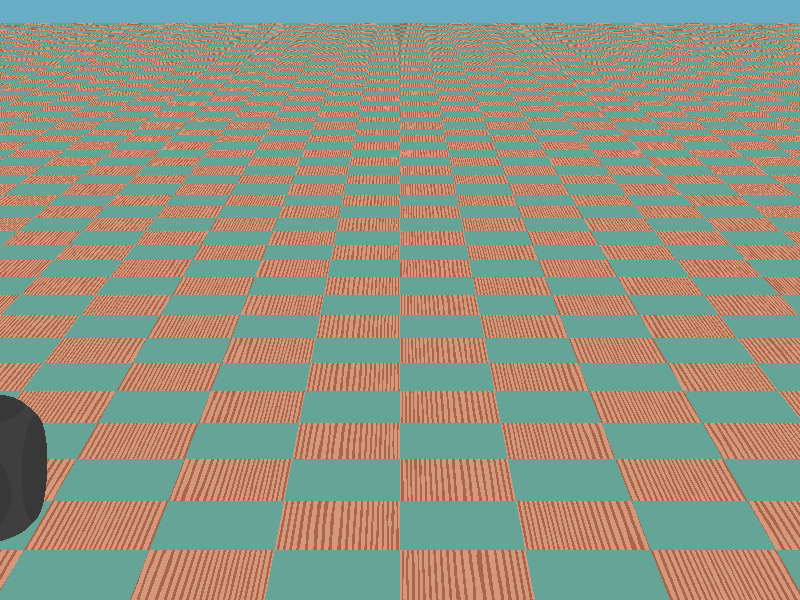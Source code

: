 #include "colors.inc"
#include "textures.inc"
#include "woods.inc"
#include "metals.inc"
#include "golds.inc"

background
{

  color Black

}

camera
{

  location <0, 5, -15>
  look_at <0, 1, 0>
  angle 30

}

plane { y, 0
    pigment {
      checker pigment { HuntersGreen }   ,

     pigment { P_WoodGrain8A }
  }
   finish {
      ambient 0.1
      diffuse 0.6
      phong .7
      reflection .5
   }
}

plane { z, 50
   pigment {
      color SteelBlue
   }
   finish {
      ambient 0.2
      diffuse 0.2
   }
}

#declare P0 = <-8, 0, -8>;
#declare P1 = < -5.5, 0, -5.5>;
#declare P2 = < -3, 0, -3>;
#declare P3 = < -1.00, 0, -1>;
#declare P4 = < 0, 0, 0>;
#declare P5 = < 1, 0, 1>;
#declare P6 = < 2, 0, 2>;
#declare P7 = < 3, 0, 3>;
#declare P8 = < 4, 0, 4>;
#declare P9 = < 4.75, 0, 4.75>;
#declare P10= < 5.25, 0, 5.25>;
#declare P11= <5.5, 0, 5.5>;
#declare P12= <5.125, 0, 5.125>;

#declare P13 = <-4, 0, -4>;
#declare P14 = < -3.5, 0, -3.5>;
#declare P15 = < -3, 0, -3>;
#declare P16 = < -2.5, 0, -2.5>;
#declare P17 = < -2, 0, -2>;
#declare P18 = < -1.5, 0, -1.5>;
#declare P19 = < -1, 0, -1>;
#declare P20 = < -0.5, 0, -0.5>;
#declare P21 = < 1, 0, 1>;
#declare P22 = < 2.5, 0, 2.5>;
#declare P23 = < 4.5, 0, 4.5>;
#declare P24 = <7, 0, 7>;
#declare P25 = <10, 0, 10>;

#declare Spline_1 =
  spline {
    natural_spline
   -0.100, P0, // control point
    0.000, P1, // starting point
    0.100, P2,
    0.200, P3,
    0.300, P4,
    0.400, P5,
    0.500, P6,
    0.600, P7,
    0.700, P8,
    0.800, P9,
    0.900, P10,
    1.000, P11, // end point
    1.100, P12  // control point
  }

#declare Spline_2 =
  spline {
    natural_spline
   -0.100, P13, // control point
    0.000, P14, // starting point
    0.100, P15,
    0.200, P16,
    0.300, P17,
    0.400, P18,
    0.500, P19,
    0.600, P20,
    0.700, P21,
    0.800, P22,
    0.900, P23,
    1.000, P24, // end point
    1.100, P25  // control point
  }

intersection {
sphere{ <0,0,0>,0.66 
        texture{ pigment{ rgb<1.0,1.0,1>*0.05 } 
                 finish { phong 1 reflection{ 0.1 metallic 0.25} } 
               }
      }         box {<-0.5,-0.5,-0.5>,< 0.5,0.5,0.5>
     texture{
       pigment{rgb<0.8,0.8,0.8>*0.05}
       finish {phong 1 reflection{ 0.1 metallic 0.25}}
    } }
    rotate <0, 0, -clock*360> 
        translate<0,0.5,0> 
        translate Spline_1(clock+0/30)

       // end of sphere 
}

intersection {
sphere{ <0,0,0>,0.66
        texture{ pigment{ rgb<1.0,1.0,1>*0.05 }
                 finish { phong 1 reflection{ 0.1 metallic 0.25} }
               }
      }         box {<-0.5,-0.5,-0.5>,< 0.5,0.5,0.5>
     texture{
       pigment{rgb<0.8,0.8,0.8>*0.05}
       finish {phong 1 reflection{ 0.1 metallic 0.25}}
    } }
    rotate <0, 0, -clock*360>
        translate<0,0.5,0>
        translate Spline_2(clock+0/30)

       // end of sphere
}

  light_source {
    <2, 4, -1>
    color White
  }

  light_source {
    <2, 4, 1>
    color White
  }

  light_source { <0,10,30> color White }